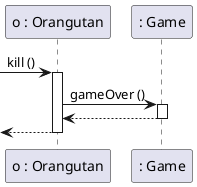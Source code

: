 @startuml

skinparam classAttributeIconSize 0
skinparam guillemet false

participant "o : Orangutan" as o
participant ": Game" as Game

[-> o : kill ()
activate o

o -> Game ++ : gameOver ()
Game --> o --

[<-- o
deactivate o

@enduml